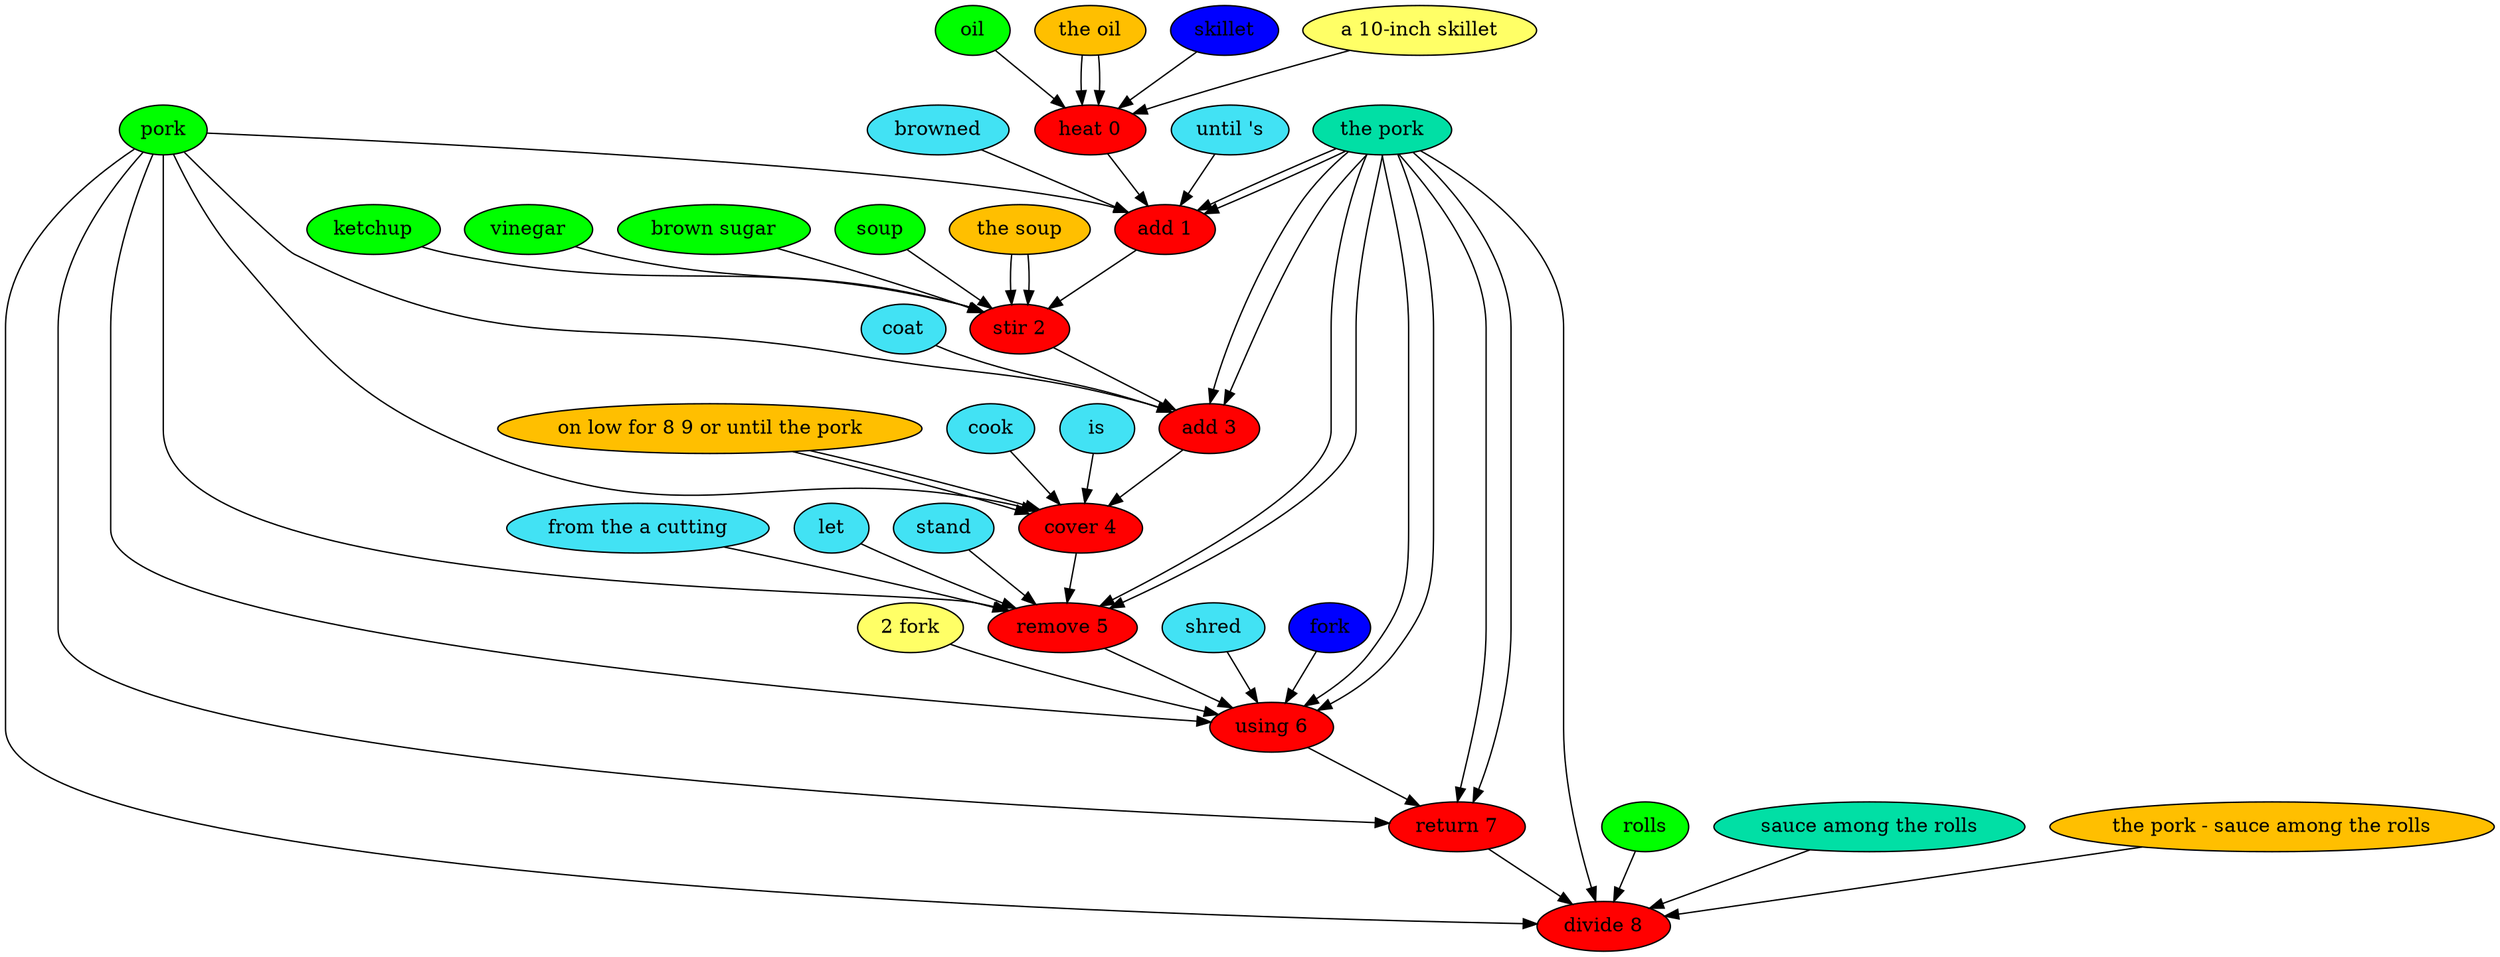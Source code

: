 digraph G {
"heat 0" [style=filled, fillcolor=red];
oil [style=filled, fillcolor=green];
oil -> "heat 0";
"the oil" [style=filled, fillcolor="#01DFA5"];
"the oil" -> "heat 0";
skillet [style=filled, fillcolor="#0000ff"];
skillet -> "heat 0";
"a 10-inch skillet" [style=filled, fillcolor="#ffff66"];
"a 10-inch skillet" -> "heat 0";
"the oil" [style=filled, fillcolor="#FFBF00"];
"the oil" -> "heat 0";
"add 1" [style=filled, fillcolor=red];
"until 's" [style=filled, fillcolor="#42e2f4"];
"until 's" -> "add 1";
browned [style=filled, fillcolor="#42e2f4"];
browned -> "add 1";
pork [style=filled, fillcolor=green];
pork -> "add 1";
"the pork" [style=filled, fillcolor="#01DFA5"];
"the pork" -> "add 1";
"the pork" [style=filled, fillcolor="#FFBF00"];
"the pork" -> "add 1";
"stir 2" [style=filled, fillcolor=red];
soup [style=filled, fillcolor=green];
soup -> "stir 2";
"the soup" [style=filled, fillcolor="#01DFA5"];
"the soup" -> "stir 2";
ketchup [style=filled, fillcolor=green];
ketchup -> "stir 2";
vinegar [style=filled, fillcolor=green];
vinegar -> "stir 2";
"brown sugar" [style=filled, fillcolor=green];
"brown sugar" -> "stir 2";
"the soup" [style=filled, fillcolor="#FFBF00"];
"the soup" -> "stir 2";
"add 3" [style=filled, fillcolor=red];
coat [style=filled, fillcolor="#42e2f4"];
coat -> "add 3";
pork [style=filled, fillcolor=green];
pork -> "add 3";
"the pork" [style=filled, fillcolor="#01DFA5"];
"the pork" -> "add 3";
"the pork" [style=filled, fillcolor="#FFBF00"];
"the pork" -> "add 3";
"cover 4" [style=filled, fillcolor=red];
cook [style=filled, fillcolor="#42e2f4"];
cook -> "cover 4";
is [style=filled, fillcolor="#42e2f4"];
is -> "cover 4";
pork [style=filled, fillcolor=green];
pork -> "cover 4";
"on low for 8 9 or until the pork" [style=filled, fillcolor="#01DFA5"];
"on low for 8 9 or until the pork" -> "cover 4";
"on low for 8 9 or until the pork" [style=filled, fillcolor="#FFBF00"];
"on low for 8 9 or until the pork" -> "cover 4";
"remove 5" [style=filled, fillcolor=red];
"from the a cutting" [style=filled, fillcolor="#42e2f4"];
"from the a cutting" -> "remove 5";
let [style=filled, fillcolor="#42e2f4"];
let -> "remove 5";
stand [style=filled, fillcolor="#42e2f4"];
stand -> "remove 5";
pork [style=filled, fillcolor=green];
pork -> "remove 5";
"the pork" [style=filled, fillcolor="#01DFA5"];
"the pork" -> "remove 5";
"the pork" [style=filled, fillcolor="#FFBF00"];
"the pork" -> "remove 5";
"using 6" [style=filled, fillcolor=red];
shred [style=filled, fillcolor="#42e2f4"];
shred -> "using 6";
pork [style=filled, fillcolor=green];
pork -> "using 6";
"the pork" [style=filled, fillcolor="#01DFA5"];
"the pork" -> "using 6";
fork [style=filled, fillcolor="#0000ff"];
fork -> "using 6";
"2 fork" [style=filled, fillcolor="#ffff66"];
"2 fork" -> "using 6";
"the pork" [style=filled, fillcolor="#FFBF00"];
"the pork" -> "using 6";
"return 7" [style=filled, fillcolor=red];
pork [style=filled, fillcolor=green];
pork -> "return 7";
"the pork" [style=filled, fillcolor="#01DFA5"];
"the pork" -> "return 7";
"the pork" [style=filled, fillcolor="#FFBF00"];
"the pork" -> "return 7";
"divide 8" [style=filled, fillcolor=red];
pork [style=filled, fillcolor=green];
pork -> "divide 8";
"the pork" [style=filled, fillcolor="#01DFA5"];
"the pork" -> "divide 8";
rolls [style=filled, fillcolor=green];
rolls -> "divide 8";
"sauce among the rolls" [style=filled, fillcolor="#01DFA5"];
"sauce among the rolls" -> "divide 8";
"the pork - sauce among the rolls" [style=filled, fillcolor="#FFBF00"];
"the pork - sauce among the rolls" -> "divide 8";
"heat 0" -> "add 1";
"add 1" -> "stir 2";
"stir 2" -> "add 3";
"add 3" -> "cover 4";
"cover 4" -> "remove 5";
"remove 5" -> "using 6";
"using 6" -> "return 7";
"return 7" -> "divide 8";
}
